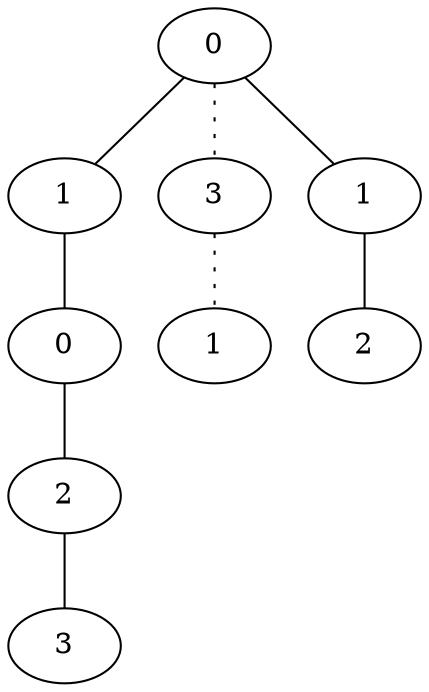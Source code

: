 graph {
a0[label=0];
a1[label=1];
a2[label=0];
a3[label=2];
a4[label=3];
a5[label=3];
a6[label=1];
a7[label=1];
a8[label=2];
a0 -- a1;
a0 -- a5 [style=dotted];
a0 -- a7;
a1 -- a2;
a2 -- a3;
a3 -- a4;
a5 -- a6 [style=dotted];
a7 -- a8;
}
